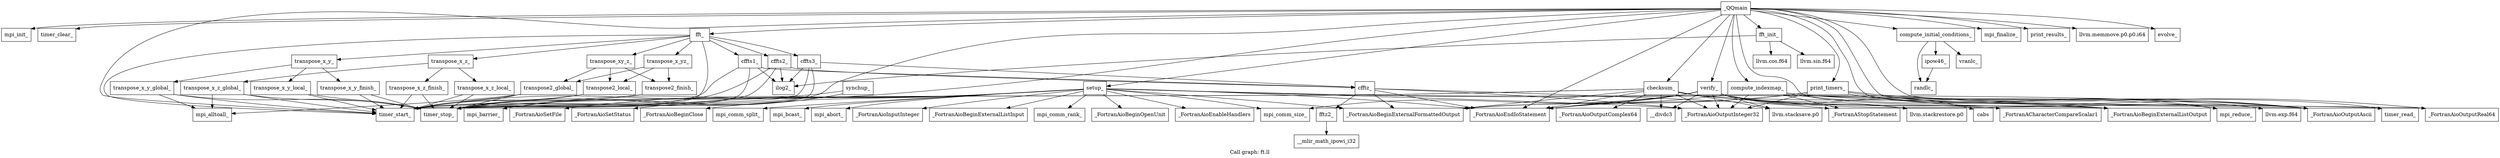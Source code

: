 digraph "Call graph: ft.ll" {
	label="Call graph: ft.ll";

	Node0x562455e34670 [shape=record,label="{_QQmain}"];
	Node0x562455e34670 -> Node0x562455f27ea0;
	Node0x562455e34670 -> Node0x562455f2a8a0;
	Node0x562455e34670 -> Node0x562455f2cf90;
	Node0x562455e34670 -> Node0x562455f2d5a0;
	Node0x562455e34670 -> Node0x562455f2dfa0;
	Node0x562455e34670 -> Node0x562455f2e740;
	Node0x562455e34670 -> Node0x562455f2ee30;
	Node0x562455e34670 -> Node0x562455f2f450;
	Node0x562455e34670 -> Node0x562455f2f690;
	Node0x562455e34670 -> Node0x562455f2fee0;
	Node0x562455e34670 -> Node0x562455f38290;
	Node0x562455e34670 -> Node0x562455f5a900;
	Node0x562455e34670 -> Node0x562455f31e50;
	Node0x562455e34670 -> Node0x562455f32870;
	Node0x562455e34670 -> Node0x562455f37380;
	Node0x562455e34670 -> Node0x562455f32dc0;
	Node0x562455e34670 -> Node0x562455f36df0;
	Node0x562455e34670 -> Node0x562455f36860;
	Node0x562455e34670 -> Node0x562455f362a0;
	Node0x562455e34670 -> Node0x562455f35ce0;
	Node0x562455e34670 -> Node0x562455f35480;
	Node0x562455e34670 -> Node0x562455f34130;
	Node0x562455f34130 [shape=record,label="{evolve_}"];
	Node0x562455f2e740 [shape=record,label="{compute_initial_conditions_}"];
	Node0x562455f2e740 -> Node0x562455f40730;
	Node0x562455f2e740 -> Node0x562455f40cf0;
	Node0x562455f2e740 -> Node0x562455f42740;
	Node0x562455f40730 [shape=record,label="{ipow46_}"];
	Node0x562455f40730 -> Node0x562455f40cf0;
	Node0x562455f2d5a0 [shape=record,label="{setup_}"];
	Node0x562455f2d5a0 -> Node0x562456019ae0;
	Node0x562455f2d5a0 -> Node0x562456019b60;
	Node0x562455f2d5a0 -> Node0x562455f43d50;
	Node0x562455f2d5a0 -> Node0x562455f32870;
	Node0x562455f2d5a0 -> Node0x562455f45360;
	Node0x562455f2d5a0 -> Node0x56245601e620;
	Node0x562455f2d5a0 -> Node0x56245601e6a0;
	Node0x562455f2d5a0 -> Node0x56245601e720;
	Node0x562455f2d5a0 -> Node0x562455f47800;
	Node0x562455f2d5a0 -> Node0x56245601e7a0;
	Node0x562455f2d5a0 -> Node0x562455f38290;
	Node0x562455f2d5a0 -> Node0x562455f2fee0;
	Node0x562455f2d5a0 -> Node0x562455f488b0;
	Node0x562455f2d5a0 -> Node0x562455f47f70;
	Node0x562455f2d5a0 -> Node0x562455f47d40;
	Node0x562455f2d5a0 -> Node0x562455f47280;
	Node0x562455f2d5a0 -> Node0x562455f45a70;
	Node0x562455f2dfa0 [shape=record,label="{compute_indexmap_}"];
	Node0x562455f2dfa0 -> Node0x562455f490b0;
	Node0x562455f2dfa0 -> Node0x562455f49680;
	Node0x562455f2dfa0 -> Node0x562455f32870;
	Node0x562455f2dfa0 -> Node0x562455f2fee0;
	Node0x562455f2dfa0 -> Node0x562455f38290;
	Node0x562455f2dfa0 -> Node0x562455f47800;
	Node0x562455f36df0 [shape=record,label="{print_timers_}"];
	Node0x562455f36df0 -> Node0x562455f5a900;
	Node0x562455f36df0 -> Node0x562455f49a60;
	Node0x562455f36df0 -> Node0x562455f32870;
	Node0x562455f36df0 -> Node0x562455f31e50;
	Node0x562455f36df0 -> Node0x562455f43d50;
	Node0x562455f36df0 -> Node0x562455f47800;
	Node0x562455f36df0 -> Node0x562455f38290;
	Node0x562455f2f450 [shape=record,label="{fft_}"];
	Node0x562455f2f450 -> Node0x562455f49de0;
	Node0x562455f2f450 -> Node0x562455f4a250;
	Node0x562455f2f450 -> Node0x562455f4a580;
	Node0x562455f2f450 -> Node0x562455f2f690;
	Node0x562455f2f450 -> Node0x56245601f680;
	Node0x562455f2f450 -> Node0x562455f2cf90;
	Node0x562455f2f450 -> Node0x562455f4a8a0;
	Node0x562455f2f450 -> Node0x56245601f700;
	Node0x562455f2f450 -> Node0x562455f4aaf0;
	Node0x562455f49de0 [shape=record,label="{cffts1_}"];
	Node0x562455f49de0 -> Node0x56245601f780;
	Node0x562455f49de0 -> Node0x562455f2cf90;
	Node0x562455f49de0 -> Node0x562455f2f690;
	Node0x562455f49de0 -> Node0x56245601f800;
	Node0x562455f4a250 [shape=record,label="{cffts2_}"];
	Node0x562455f4a250 -> Node0x56245601f780;
	Node0x562455f4a250 -> Node0x562455f2cf90;
	Node0x562455f4a250 -> Node0x562455f2f690;
	Node0x562455f4a250 -> Node0x56245601f800;
	Node0x562455f4a580 [shape=record,label="{cffts3_}"];
	Node0x562455f4a580 -> Node0x56245601f780;
	Node0x562455f4a580 -> Node0x562455f2cf90;
	Node0x562455f4a580 -> Node0x562455f2f690;
	Node0x562455f4a580 -> Node0x56245601f800;
	Node0x562455f2ee30 [shape=record,label="{fft_init_}"];
	Node0x562455f2ee30 -> Node0x56245601f780;
	Node0x562455f2ee30 -> Node0x56245601f9d0;
	Node0x562455f2ee30 -> Node0x56245601fa50;
	Node0x56245601f800 [shape=record,label="{cfftz_}"];
	Node0x56245601f800 -> Node0x562455f43d50;
	Node0x56245601f800 -> Node0x562455f47800;
	Node0x56245601f800 -> Node0x5624560207f0;
	Node0x56245601f800 -> Node0x562455f49680;
	Node0x56245601f800 -> Node0x562455f32870;
	Node0x5624560207f0 [shape=record,label="{fftz2_}"];
	Node0x5624560207f0 -> Node0x562456020870;
	Node0x56245601f780 [shape=record,label="{ilog2_}"];
	Node0x562455f4aaf0 [shape=record,label="{transpose_x_yz_}"];
	Node0x562455f4aaf0 -> Node0x5624560208f0;
	Node0x562455f4aaf0 -> Node0x562456020970;
	Node0x562455f4aaf0 -> Node0x5624560209f0;
	Node0x562455f4a8a0 [shape=record,label="{transpose_xy_z_}"];
	Node0x562455f4a8a0 -> Node0x5624560208f0;
	Node0x562455f4a8a0 -> Node0x562456020970;
	Node0x562455f4a8a0 -> Node0x5624560209f0;
	Node0x5624560208f0 [shape=record,label="{transpose2_local_}"];
	Node0x5624560208f0 -> Node0x562455f2cf90;
	Node0x5624560208f0 -> Node0x562455f2f690;
	Node0x562456020970 [shape=record,label="{transpose2_global_}"];
	Node0x562456020970 -> Node0x562455f2cf90;
	Node0x562456020970 -> Node0x562455f4adf0;
	Node0x562456020970 -> Node0x562455f2f690;
	Node0x5624560209f0 [shape=record,label="{transpose2_finish_}"];
	Node0x5624560209f0 -> Node0x562455f2cf90;
	Node0x5624560209f0 -> Node0x562455f2f690;
	Node0x56245601f700 [shape=record,label="{transpose_x_z_}"];
	Node0x56245601f700 -> Node0x562456021030;
	Node0x56245601f700 -> Node0x5624560210b0;
	Node0x56245601f700 -> Node0x562456021130;
	Node0x562456021030 [shape=record,label="{transpose_x_z_local_}"];
	Node0x562456021030 -> Node0x562455f2cf90;
	Node0x562456021030 -> Node0x562455f2f690;
	Node0x5624560210b0 [shape=record,label="{transpose_x_z_global_}"];
	Node0x5624560210b0 -> Node0x562455f2cf90;
	Node0x5624560210b0 -> Node0x562455f4adf0;
	Node0x5624560210b0 -> Node0x562455f2f690;
	Node0x562456021130 [shape=record,label="{transpose_x_z_finish_}"];
	Node0x562456021130 -> Node0x562455f2cf90;
	Node0x562456021130 -> Node0x562455f2f690;
	Node0x56245601f680 [shape=record,label="{transpose_x_y_}"];
	Node0x56245601f680 -> Node0x562456021310;
	Node0x56245601f680 -> Node0x562456021390;
	Node0x56245601f680 -> Node0x562456021410;
	Node0x562456021310 [shape=record,label="{transpose_x_y_local_}"];
	Node0x562456021310 -> Node0x562455f2cf90;
	Node0x562456021310 -> Node0x562455f2f690;
	Node0x562456021390 [shape=record,label="{transpose_x_y_global_}"];
	Node0x562456021390 -> Node0x562455f2cf90;
	Node0x562456021390 -> Node0x562455f4adf0;
	Node0x562456021390 -> Node0x562455f2f690;
	Node0x562456021410 [shape=record,label="{transpose_x_y_finish_}"];
	Node0x562456021410 -> Node0x562455f2cf90;
	Node0x562456021410 -> Node0x562455f2f690;
	Node0x562455f35480 [shape=record,label="{checksum_}"];
	Node0x562455f35480 -> Node0x5624560215f0;
	Node0x562455f35480 -> Node0x562456021670;
	Node0x562455f35480 -> Node0x5624560216f0;
	Node0x562455f35480 -> Node0x562455f2cf90;
	Node0x562455f35480 -> Node0x562455f49a60;
	Node0x562455f35480 -> Node0x562455f2f690;
	Node0x562455f35480 -> Node0x562455f43d50;
	Node0x562455f35480 -> Node0x562455f47800;
	Node0x562455f35480 -> Node0x562456021970;
	Node0x562455f35480 -> Node0x562455f32870;
	Node0x5624560219f0 [shape=record,label="{synchup_}"];
	Node0x5624560219f0 -> Node0x562455f2cf90;
	Node0x5624560219f0 -> Node0x562455f32dc0;
	Node0x5624560219f0 -> Node0x562455f2f690;
	Node0x562455f35ce0 [shape=record,label="{verify_}"];
	Node0x562455f35ce0 -> Node0x562456021a70;
	Node0x562455f35ce0 -> Node0x5624560215f0;
	Node0x562455f35ce0 -> Node0x562456021670;
	Node0x562455f35ce0 -> Node0x5624560216f0;
	Node0x562455f35ce0 -> Node0x562455f4aee0;
	Node0x562455f35ce0 -> Node0x562456019ae0;
	Node0x562455f35ce0 -> Node0x562455f43d50;
	Node0x562455f35ce0 -> Node0x562455f47800;
	Node0x562455f35ce0 -> Node0x562455f32870;
	Node0x562455f35ce0 -> Node0x562455f38290;
	Node0x562455f35ce0 -> Node0x562455f2fee0;
	Node0x562455f27ea0 [shape=record,label="{mpi_init_}"];
	Node0x562455f2a8a0 [shape=record,label="{timer_clear_}"];
	Node0x562455f2cf90 [shape=record,label="{timer_start_}"];
	Node0x562455f2f690 [shape=record,label="{timer_stop_}"];
	Node0x562455f2fee0 [shape=record,label="{_FortranAioBeginExternalListOutput}"];
	Node0x562455f38290 [shape=record,label="{_FortranAioOutputAscii}"];
	Node0x562455f31e50 [shape=record,label="{_FortranAioOutputReal64}"];
	Node0x562455f5a900 [shape=record,label="{timer_read_}"];
	Node0x562455f32870 [shape=record,label="{_FortranAioEndIoStatement}"];
	Node0x562455f32dc0 [shape=record,label="{mpi_barrier_}"];
	Node0x562456019ae0 [shape=record,label="{mpi_comm_size_}"];
	Node0x562456019b60 [shape=record,label="{mpi_comm_rank_}"];
	Node0x562455f43d50 [shape=record,label="{_FortranAioBeginExternalFormattedOutput}"];
	Node0x562455f45360 [shape=record,label="{_FortranAioBeginOpenUnit}"];
	Node0x56245601e620 [shape=record,label="{_FortranAioEnableHandlers}"];
	Node0x562455f36860 [shape=record,label="{print_results_}"];
	Node0x562455f37380 [shape=record,label="{mpi_finalize_}"];
	Node0x562455f40cf0 [shape=record,label="{randlc_}"];
	Node0x562455f42740 [shape=record,label="{vranlc_}"];
	Node0x56245601e6a0 [shape=record,label="{_FortranAioSetFile}"];
	Node0x56245601e720 [shape=record,label="{_FortranAioSetStatus}"];
	Node0x56245601e7a0 [shape=record,label="{_FortranAioBeginClose}"];
	Node0x562455f45a70 [shape=record,label="{_FortranAioBeginExternalListInput}"];
	Node0x562455f47280 [shape=record,label="{_FortranAioInputInteger}"];
	Node0x562455f47800 [shape=record,label="{_FortranAioOutputInteger32}"];
	Node0x562455f47d40 [shape=record,label="{mpi_abort_}"];
	Node0x562455f47f70 [shape=record,label="{mpi_bcast_}"];
	Node0x562455f488b0 [shape=record,label="{mpi_comm_split_}"];
	Node0x562455f49680 [shape=record,label="{_FortranAStopStatement}"];
	Node0x562455f49a60 [shape=record,label="{mpi_reduce_}"];
	Node0x562455f4adf0 [shape=record,label="{mpi_alltoall_}"];
	Node0x5624560215f0 [shape=record,label="{__divdc3}"];
	Node0x562456021970 [shape=record,label="{_FortranAioOutputComplex64}"];
	Node0x562456021a70 [shape=record,label="{_FortranACharacterCompareScalar1}"];
	Node0x562455f4aee0 [shape=record,label="{cabs}"];
	Node0x562455f362a0 [shape=record,label="{llvm.memmove.p0.p0.i64}"];
	Node0x562456021670 [shape=record,label="{llvm.stacksave.p0}"];
	Node0x5624560216f0 [shape=record,label="{llvm.stackrestore.p0}"];
	Node0x562456020870 [shape=record,label="{__mlir_math_ipowi_i32}"];
	Node0x562455f490b0 [shape=record,label="{llvm.exp.f64}"];
	Node0x56245601f9d0 [shape=record,label="{llvm.cos.f64}"];
	Node0x56245601fa50 [shape=record,label="{llvm.sin.f64}"];
}
